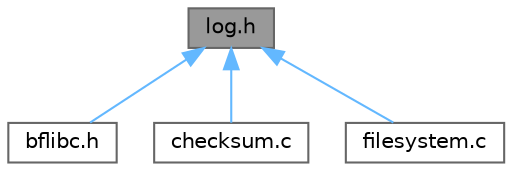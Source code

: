 digraph "log.h"
{
 // LATEX_PDF_SIZE
  bgcolor="transparent";
  edge [fontname=Helvetica,fontsize=10,labelfontname=Helvetica,labelfontsize=10];
  node [fontname=Helvetica,fontsize=10,shape=box,height=0.2,width=0.4];
  Node1 [id="Node000001",label="log.h",height=0.2,width=0.4,color="gray40", fillcolor="grey60", style="filled", fontcolor="black",tooltip=" "];
  Node1 -> Node2 [id="edge1_Node000001_Node000002",dir="back",color="steelblue1",style="solid",tooltip=" "];
  Node2 [id="Node000002",label="bflibc.h",height=0.2,width=0.4,color="grey40", fillcolor="white", style="filled",URL="$d7/d3e/bflibc_8h.html",tooltip=" "];
  Node1 -> Node3 [id="edge2_Node000001_Node000003",dir="back",color="steelblue1",style="solid",tooltip=" "];
  Node3 [id="Node000003",label="checksum.c",height=0.2,width=0.4,color="grey40", fillcolor="white", style="filled",URL="$d1/d7f/checksum_8c.html",tooltip=" "];
  Node1 -> Node4 [id="edge3_Node000001_Node000004",dir="back",color="steelblue1",style="solid",tooltip=" "];
  Node4 [id="Node000004",label="filesystem.c",height=0.2,width=0.4,color="grey40", fillcolor="white", style="filled",URL="$df/d45/filesystem_8c.html",tooltip=" "];
}
